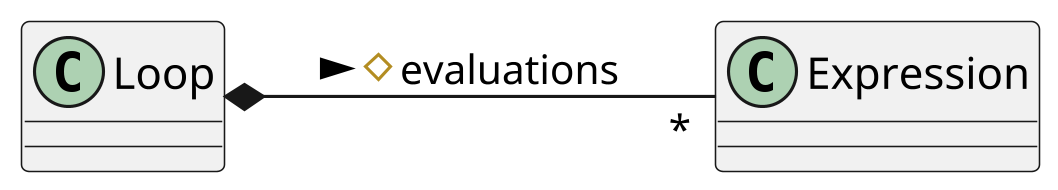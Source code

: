 @startuml
left to right direction
skinparam dpi 300

class Loop

Loop *-- "*" Expression : # evaluations >

@enduml